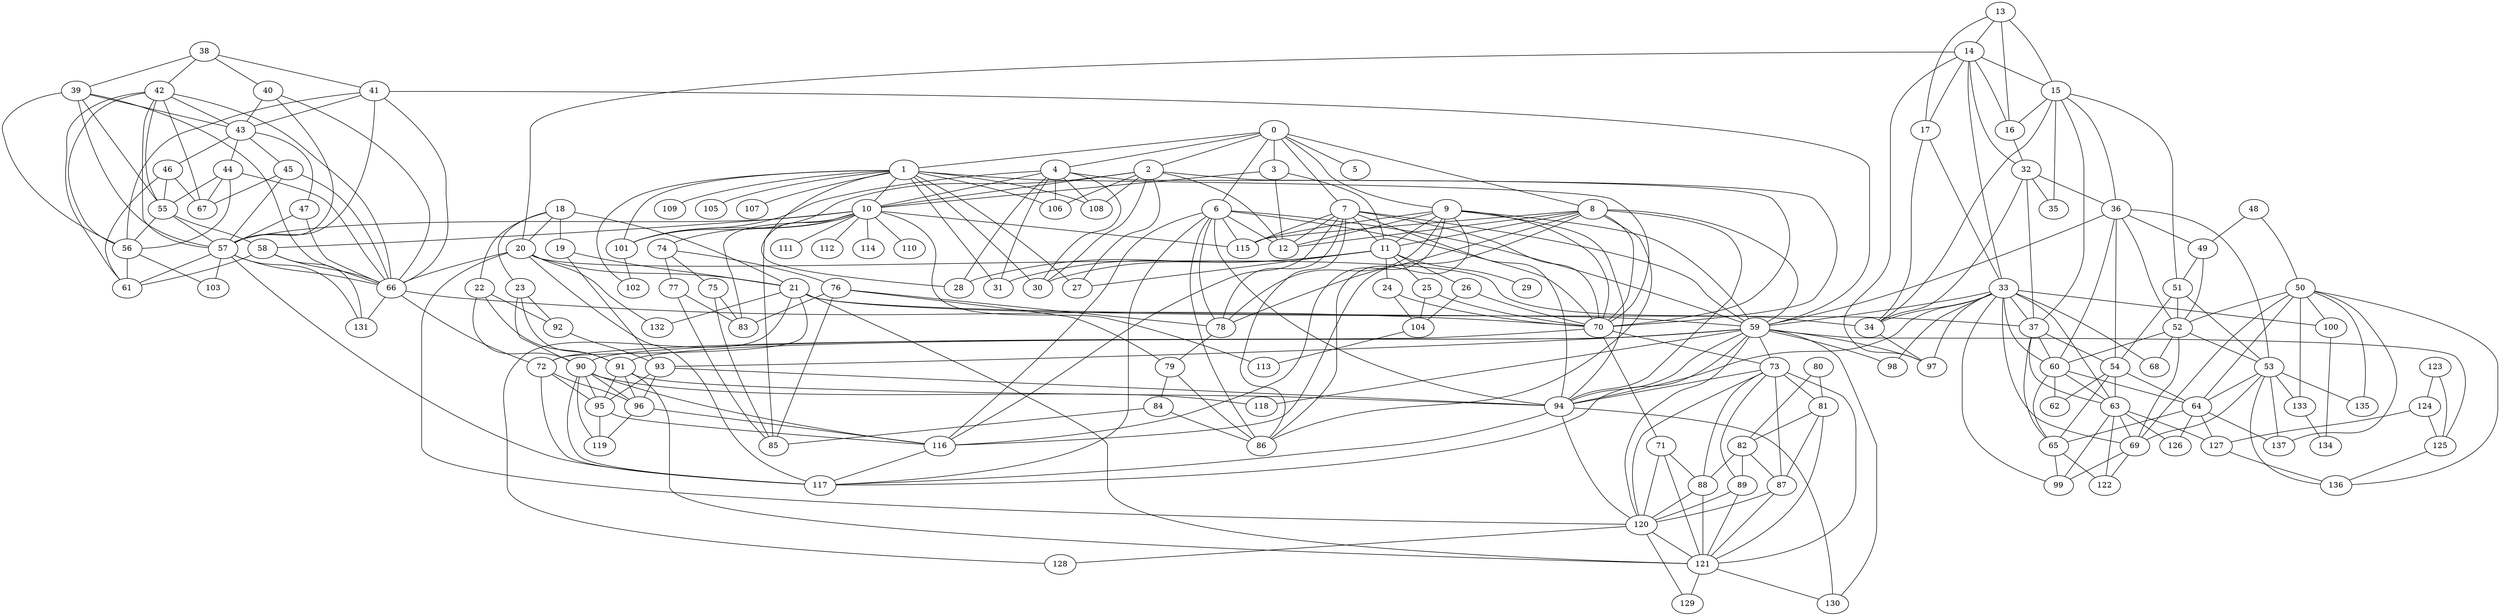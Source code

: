 strict graph G {
0;
1;
2;
3;
4;
5;
6;
7;
8;
9;
10;
11;
12;
13;
14;
15;
16;
17;
18;
19;
20;
21;
22;
23;
24;
25;
26;
27;
28;
29;
30;
31;
32;
33;
34;
35;
36;
37;
38;
39;
40;
41;
42;
43;
44;
45;
46;
47;
48;
49;
50;
51;
52;
53;
54;
55;
56;
57;
58;
59;
60;
61;
62;
63;
64;
65;
66;
67;
68;
69;
70;
71;
72;
73;
74;
75;
76;
77;
78;
79;
80;
81;
82;
83;
84;
85;
86;
87;
88;
89;
90;
91;
92;
93;
94;
95;
96;
97;
98;
99;
100;
101;
102;
103;
104;
105;
106;
107;
108;
109;
110;
111;
112;
113;
114;
115;
116;
117;
118;
119;
120;
121;
122;
123;
124;
125;
126;
127;
128;
129;
130;
131;
132;
133;
134;
135;
136;
137;
0 -- 1;
0 -- 2;
0 -- 3;
0 -- 4;
0 -- 5;
0 -- 6;
0 -- 7;
0 -- 8;
0 -- 9;
1 -- 70;
1 -- 101;
1 -- 102;
1 -- 105;
1 -- 106;
1 -- 107;
1 -- 108;
1 -- 109;
1 -- 27;
1 -- 28;
1 -- 10;
1 -- 30;
1 -- 31;
2 -- 101;
2 -- 70;
2 -- 12;
2 -- 106;
2 -- 108;
2 -- 27;
2 -- 10;
2 -- 30;
3 -- 10;
3 -- 11;
3 -- 12;
4 -- 101;
4 -- 70;
4 -- 10;
4 -- 108;
4 -- 28;
4 -- 106;
4 -- 30;
4 -- 31;
6 -- 70;
6 -- 12;
6 -- 78;
6 -- 115;
6 -- 116;
6 -- 117;
6 -- 86;
6 -- 59;
6 -- 94;
7 -- 70;
7 -- 11;
7 -- 12;
7 -- 78;
7 -- 115;
7 -- 116;
7 -- 86;
7 -- 59;
7 -- 94;
8 -- 70;
8 -- 11;
8 -- 12;
8 -- 78;
8 -- 115;
8 -- 116;
8 -- 86;
8 -- 59;
8 -- 94;
9 -- 70;
9 -- 11;
9 -- 12;
9 -- 78;
9 -- 115;
9 -- 116;
9 -- 86;
9 -- 59;
9 -- 94;
10 -- 83;
10 -- 101;
10 -- 74;
10 -- 110;
10 -- 111;
10 -- 112;
10 -- 113;
10 -- 114;
10 -- 115;
10 -- 85;
10 -- 57;
10 -- 58;
11 -- 24;
11 -- 25;
11 -- 26;
11 -- 27;
11 -- 28;
11 -- 29;
11 -- 30;
11 -- 31;
13 -- 16;
13 -- 17;
13 -- 14;
13 -- 15;
14 -- 32;
14 -- 33;
14 -- 97;
14 -- 15;
14 -- 16;
14 -- 17;
14 -- 20;
15 -- 34;
15 -- 35;
15 -- 36;
15 -- 37;
15 -- 16;
15 -- 51;
16 -- 32;
17 -- 33;
17 -- 34;
18 -- 19;
18 -- 20;
18 -- 21;
18 -- 22;
18 -- 23;
19 -- 21;
19 -- 93;
20 -- 34;
20 -- 132;
20 -- 66;
20 -- 21;
20 -- 120;
20 -- 117;
21 -- 128;
21 -- 132;
21 -- 37;
21 -- 72;
21 -- 121;
21 -- 59;
22 -- 90;
22 -- 91;
22 -- 92;
23 -- 90;
23 -- 91;
23 -- 92;
24 -- 104;
24 -- 70;
25 -- 104;
25 -- 70;
26 -- 104;
26 -- 70;
32 -- 34;
32 -- 35;
32 -- 36;
32 -- 37;
33 -- 97;
33 -- 34;
33 -- 99;
33 -- 100;
33 -- 37;
33 -- 98;
33 -- 94;
33 -- 68;
33 -- 59;
33 -- 60;
33 -- 69;
33 -- 63;
34 -- 97;
36 -- 49;
36 -- 52;
36 -- 53;
36 -- 54;
36 -- 59;
36 -- 60;
37 -- 65;
37 -- 54;
37 -- 60;
37 -- 63;
38 -- 40;
38 -- 41;
38 -- 42;
38 -- 39;
39 -- 66;
39 -- 43;
39 -- 55;
39 -- 56;
39 -- 57;
40 -- 57;
40 -- 66;
40 -- 43;
41 -- 66;
41 -- 43;
41 -- 56;
41 -- 57;
41 -- 59;
42 -- 66;
42 -- 67;
42 -- 43;
42 -- 55;
42 -- 56;
42 -- 57;
42 -- 61;
43 -- 44;
43 -- 45;
43 -- 46;
43 -- 47;
44 -- 56;
44 -- 66;
44 -- 67;
44 -- 55;
45 -- 57;
45 -- 66;
45 -- 67;
46 -- 67;
46 -- 61;
46 -- 55;
47 -- 57;
47 -- 66;
48 -- 49;
48 -- 50;
49 -- 51;
49 -- 52;
50 -- 64;
50 -- 100;
50 -- 133;
50 -- 135;
50 -- 136;
50 -- 137;
50 -- 52;
50 -- 69;
51 -- 52;
51 -- 53;
51 -- 54;
52 -- 69;
52 -- 53;
52 -- 68;
52 -- 60;
53 -- 64;
53 -- 133;
53 -- 135;
53 -- 136;
53 -- 137;
53 -- 69;
54 -- 64;
54 -- 65;
54 -- 62;
54 -- 63;
55 -- 56;
55 -- 57;
55 -- 58;
56 -- 103;
56 -- 61;
57 -- 61;
57 -- 131;
57 -- 66;
57 -- 103;
57 -- 117;
58 -- 61;
58 -- 131;
58 -- 66;
59 -- 130;
59 -- 97;
59 -- 98;
59 -- 93;
59 -- 73;
59 -- 118;
59 -- 120;
59 -- 90;
59 -- 91;
59 -- 125;
59 -- 94;
59 -- 117;
60 -- 64;
60 -- 65;
60 -- 62;
60 -- 63;
63 -- 99;
63 -- 69;
63 -- 122;
63 -- 126;
63 -- 127;
64 -- 65;
64 -- 137;
64 -- 126;
64 -- 127;
65 -- 99;
65 -- 122;
66 -- 131;
66 -- 70;
66 -- 72;
69 -- 99;
69 -- 122;
70 -- 71;
70 -- 72;
70 -- 73;
71 -- 120;
71 -- 121;
71 -- 88;
72 -- 96;
72 -- 117;
72 -- 95;
73 -- 87;
73 -- 81;
73 -- 94;
73 -- 89;
73 -- 120;
73 -- 121;
73 -- 88;
74 -- 75;
74 -- 76;
74 -- 77;
75 -- 83;
75 -- 85;
76 -- 83;
76 -- 85;
76 -- 78;
76 -- 79;
77 -- 83;
77 -- 85;
78 -- 79;
79 -- 84;
79 -- 86;
80 -- 81;
80 -- 82;
81 -- 121;
81 -- 82;
81 -- 87;
82 -- 88;
82 -- 89;
82 -- 87;
84 -- 85;
84 -- 86;
87 -- 120;
87 -- 121;
88 -- 120;
88 -- 121;
89 -- 120;
89 -- 121;
90 -- 96;
90 -- 116;
90 -- 117;
90 -- 118;
90 -- 119;
90 -- 95;
91 -- 96;
91 -- 121;
91 -- 94;
91 -- 95;
92 -- 93;
93 -- 96;
93 -- 94;
93 -- 95;
94 -- 130;
94 -- 117;
94 -- 120;
95 -- 116;
95 -- 119;
96 -- 116;
96 -- 119;
100 -- 134;
101 -- 102;
104 -- 113;
116 -- 117;
120 -- 128;
120 -- 129;
120 -- 121;
121 -- 129;
121 -- 130;
123 -- 124;
123 -- 125;
124 -- 125;
124 -- 127;
125 -- 136;
127 -- 136;
133 -- 134;
}
